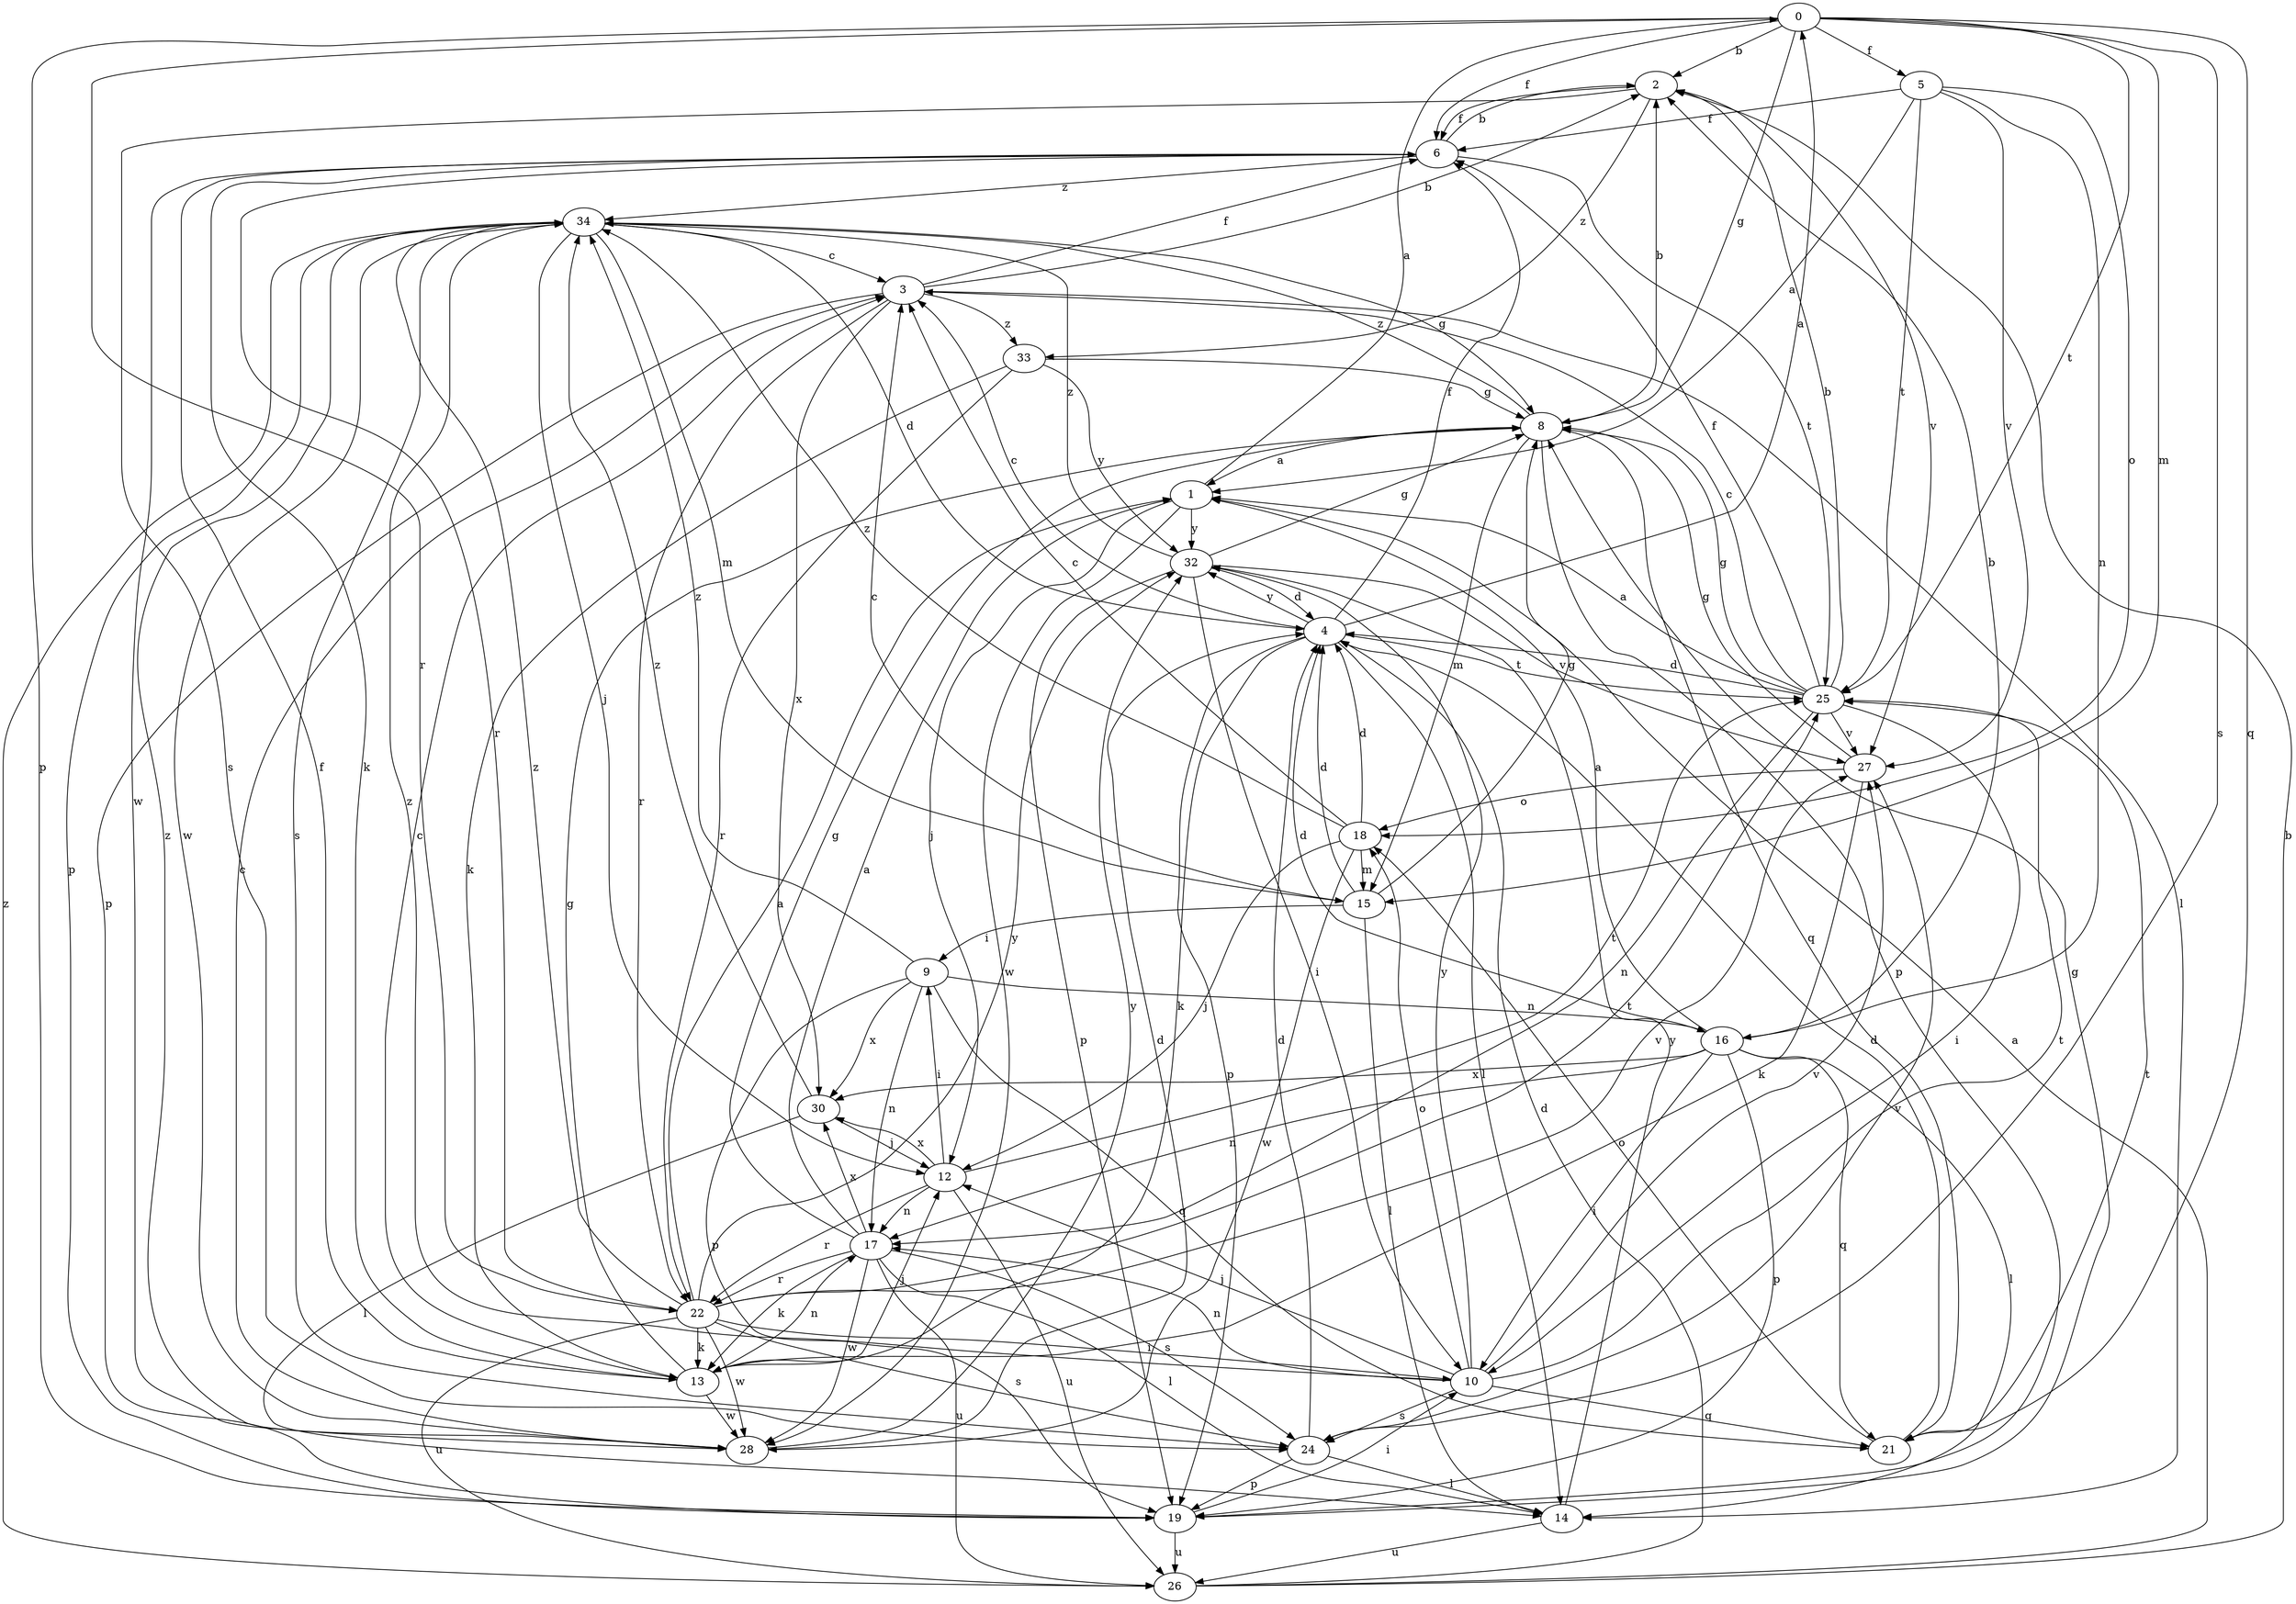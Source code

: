 strict digraph  {
0;
1;
2;
3;
4;
5;
6;
8;
9;
10;
12;
13;
14;
15;
16;
17;
18;
19;
21;
22;
24;
25;
26;
27;
28;
30;
32;
33;
34;
0 -> 2  [label=b];
0 -> 5  [label=f];
0 -> 6  [label=f];
0 -> 8  [label=g];
0 -> 15  [label=m];
0 -> 19  [label=p];
0 -> 21  [label=q];
0 -> 22  [label=r];
0 -> 24  [label=s];
0 -> 25  [label=t];
1 -> 0  [label=a];
1 -> 12  [label=j];
1 -> 28  [label=w];
1 -> 32  [label=y];
2 -> 6  [label=f];
2 -> 24  [label=s];
2 -> 27  [label=v];
2 -> 33  [label=z];
3 -> 2  [label=b];
3 -> 6  [label=f];
3 -> 14  [label=l];
3 -> 19  [label=p];
3 -> 22  [label=r];
3 -> 30  [label=x];
3 -> 33  [label=z];
4 -> 0  [label=a];
4 -> 3  [label=c];
4 -> 6  [label=f];
4 -> 13  [label=k];
4 -> 14  [label=l];
4 -> 19  [label=p];
4 -> 25  [label=t];
4 -> 32  [label=y];
5 -> 1  [label=a];
5 -> 6  [label=f];
5 -> 16  [label=n];
5 -> 18  [label=o];
5 -> 25  [label=t];
5 -> 27  [label=v];
6 -> 2  [label=b];
6 -> 13  [label=k];
6 -> 22  [label=r];
6 -> 25  [label=t];
6 -> 28  [label=w];
6 -> 34  [label=z];
8 -> 1  [label=a];
8 -> 2  [label=b];
8 -> 15  [label=m];
8 -> 19  [label=p];
8 -> 21  [label=q];
8 -> 34  [label=z];
9 -> 16  [label=n];
9 -> 17  [label=n];
9 -> 19  [label=p];
9 -> 21  [label=q];
9 -> 30  [label=x];
9 -> 34  [label=z];
10 -> 12  [label=j];
10 -> 17  [label=n];
10 -> 18  [label=o];
10 -> 21  [label=q];
10 -> 24  [label=s];
10 -> 25  [label=t];
10 -> 27  [label=v];
10 -> 32  [label=y];
10 -> 34  [label=z];
12 -> 9  [label=i];
12 -> 17  [label=n];
12 -> 22  [label=r];
12 -> 25  [label=t];
12 -> 26  [label=u];
12 -> 30  [label=x];
13 -> 3  [label=c];
13 -> 6  [label=f];
13 -> 8  [label=g];
13 -> 12  [label=j];
13 -> 17  [label=n];
13 -> 28  [label=w];
14 -> 26  [label=u];
14 -> 32  [label=y];
15 -> 3  [label=c];
15 -> 4  [label=d];
15 -> 8  [label=g];
15 -> 9  [label=i];
15 -> 14  [label=l];
16 -> 1  [label=a];
16 -> 2  [label=b];
16 -> 4  [label=d];
16 -> 10  [label=i];
16 -> 14  [label=l];
16 -> 17  [label=n];
16 -> 19  [label=p];
16 -> 21  [label=q];
16 -> 30  [label=x];
17 -> 1  [label=a];
17 -> 8  [label=g];
17 -> 13  [label=k];
17 -> 14  [label=l];
17 -> 22  [label=r];
17 -> 24  [label=s];
17 -> 26  [label=u];
17 -> 28  [label=w];
17 -> 30  [label=x];
18 -> 3  [label=c];
18 -> 4  [label=d];
18 -> 12  [label=j];
18 -> 15  [label=m];
18 -> 28  [label=w];
18 -> 34  [label=z];
19 -> 8  [label=g];
19 -> 10  [label=i];
19 -> 26  [label=u];
21 -> 4  [label=d];
21 -> 18  [label=o];
21 -> 25  [label=t];
22 -> 1  [label=a];
22 -> 10  [label=i];
22 -> 13  [label=k];
22 -> 24  [label=s];
22 -> 25  [label=t];
22 -> 26  [label=u];
22 -> 27  [label=v];
22 -> 28  [label=w];
22 -> 32  [label=y];
22 -> 34  [label=z];
24 -> 4  [label=d];
24 -> 14  [label=l];
24 -> 19  [label=p];
24 -> 27  [label=v];
25 -> 1  [label=a];
25 -> 2  [label=b];
25 -> 3  [label=c];
25 -> 4  [label=d];
25 -> 6  [label=f];
25 -> 8  [label=g];
25 -> 10  [label=i];
25 -> 17  [label=n];
25 -> 27  [label=v];
26 -> 1  [label=a];
26 -> 2  [label=b];
26 -> 4  [label=d];
26 -> 34  [label=z];
27 -> 8  [label=g];
27 -> 13  [label=k];
27 -> 18  [label=o];
28 -> 3  [label=c];
28 -> 4  [label=d];
28 -> 32  [label=y];
28 -> 34  [label=z];
30 -> 12  [label=j];
30 -> 14  [label=l];
30 -> 34  [label=z];
32 -> 4  [label=d];
32 -> 8  [label=g];
32 -> 10  [label=i];
32 -> 19  [label=p];
32 -> 27  [label=v];
32 -> 34  [label=z];
33 -> 8  [label=g];
33 -> 13  [label=k];
33 -> 22  [label=r];
33 -> 32  [label=y];
34 -> 3  [label=c];
34 -> 4  [label=d];
34 -> 8  [label=g];
34 -> 12  [label=j];
34 -> 15  [label=m];
34 -> 19  [label=p];
34 -> 24  [label=s];
34 -> 28  [label=w];
}
